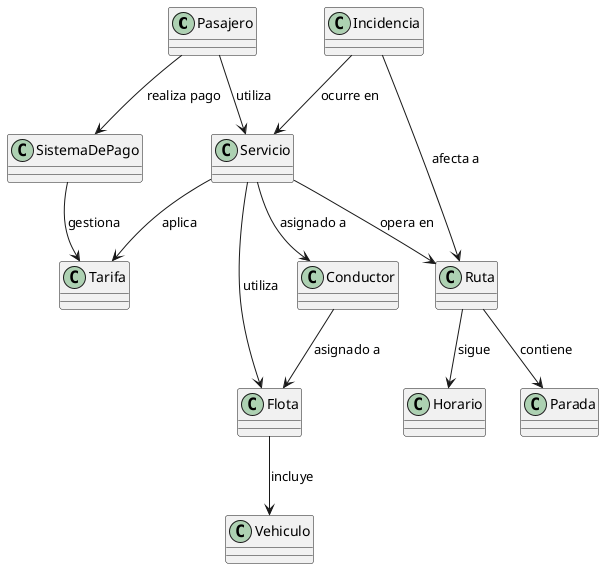 @startuml

class Pasajero
class Conductor
class Incidencia
class Ruta
class Horario
class Parada
class Flota
class Tarifa
class Servicio
class Vehiculo
class SistemaDePago

' Relación de asociación
Pasajero --> Servicio : utiliza
Conductor --> Flota : asignado a
Incidencia --> Servicio : ocurre en
Incidencia --> Ruta : afecta a
Ruta --> Parada : contiene
Ruta --> Horario : sigue
Servicio --> Ruta : opera en
Servicio --> Conductor : asignado a
Servicio --> Flota : utiliza
Servicio --> Tarifa : aplica
Flota --> Vehiculo : incluye
Pasajero --> SistemaDePago : realiza pago
SistemaDePago --> Tarifa : gestiona

@enduml

